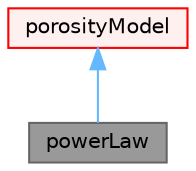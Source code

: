 digraph "powerLaw"
{
 // LATEX_PDF_SIZE
  bgcolor="transparent";
  edge [fontname=Helvetica,fontsize=10,labelfontname=Helvetica,labelfontsize=10];
  node [fontname=Helvetica,fontsize=10,shape=box,height=0.2,width=0.4];
  Node1 [id="Node000001",label="powerLaw",height=0.2,width=0.4,color="gray40", fillcolor="grey60", style="filled", fontcolor="black",tooltip="Power law porosity model, given by:"];
  Node2 -> Node1 [id="edge1_Node000001_Node000002",dir="back",color="steelblue1",style="solid",tooltip=" "];
  Node2 [id="Node000002",label="porosityModel",height=0.2,width=0.4,color="red", fillcolor="#FFF0F0", style="filled",URL="$classFoam_1_1porosityModel.html",tooltip="Top level model for porosity models."];
}
